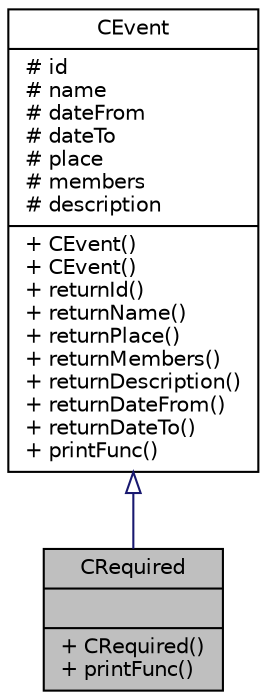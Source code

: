 digraph "CRequired"
{
 // LATEX_PDF_SIZE
  edge [fontname="Helvetica",fontsize="10",labelfontname="Helvetica",labelfontsize="10"];
  node [fontname="Helvetica",fontsize="10",shape=record];
  Node1 [label="{CRequired\n||+ CRequired()\l+ printFunc()\l}",height=0.2,width=0.4,color="black", fillcolor="grey75", style="filled", fontcolor="black",tooltip=" "];
  Node2 -> Node1 [dir="back",color="midnightblue",fontsize="10",style="solid",arrowtail="onormal",fontname="Helvetica"];
  Node2 [label="{CEvent\n|# id\l# name\l# dateFrom\l# dateTo\l# place\l# members\l# description\l|+ CEvent()\l+ CEvent()\l+ returnId()\l+ returnName()\l+ returnPlace()\l+ returnMembers()\l+ returnDescription()\l+ returnDateFrom()\l+ returnDateTo()\l+ printFunc()\l}",height=0.2,width=0.4,color="black", fillcolor="white", style="filled",URL="$classCEvent.html",tooltip=" "];
}
